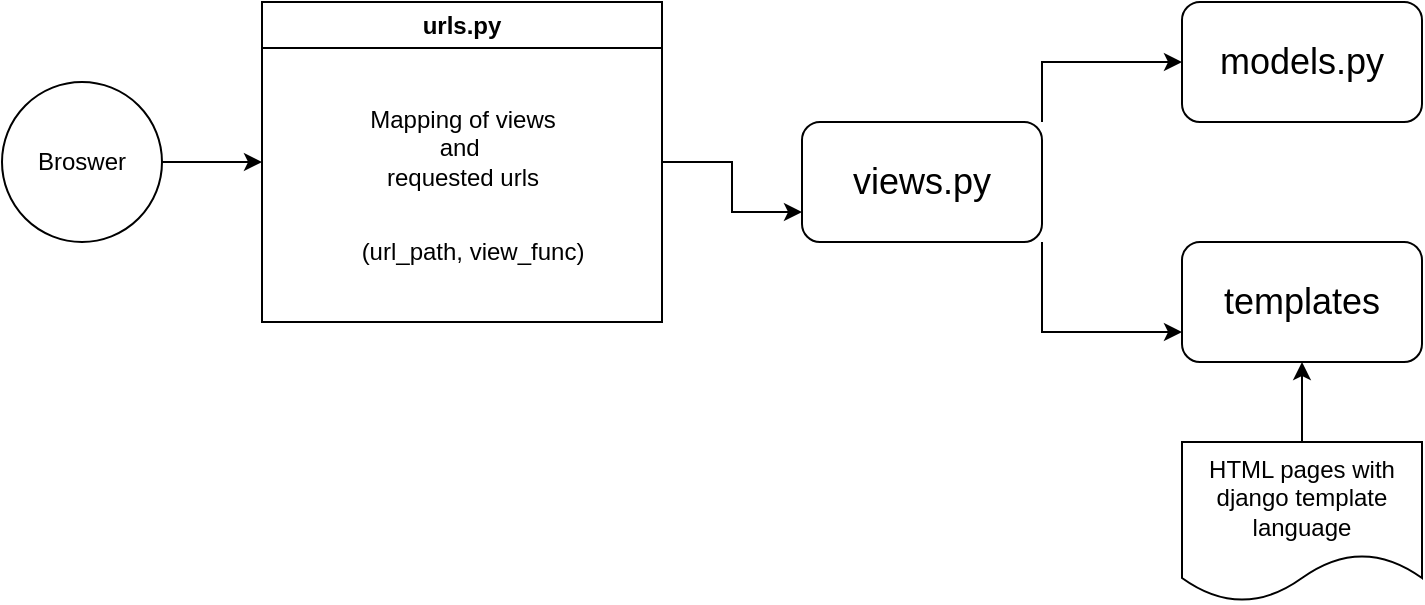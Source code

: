 <mxfile version="21.2.1" type="device">
  <diagram name="Page-1" id="mi3I3wIsWBfMpBYes4BF">
    <mxGraphModel dx="1026" dy="658" grid="1" gridSize="10" guides="1" tooltips="1" connect="1" arrows="1" fold="1" page="1" pageScale="1" pageWidth="827" pageHeight="1169" math="0" shadow="0">
      <root>
        <mxCell id="0" />
        <mxCell id="1" parent="0" />
        <mxCell id="-effo-sYx7ZinQzHmtEc-16" style="edgeStyle=orthogonalEdgeStyle;rounded=0;orthogonalLoop=1;jettySize=auto;html=1;exitX=1;exitY=0;exitDx=0;exitDy=0;entryX=0;entryY=0.5;entryDx=0;entryDy=0;" edge="1" parent="1" source="-effo-sYx7ZinQzHmtEc-1" target="-effo-sYx7ZinQzHmtEc-2">
          <mxGeometry relative="1" as="geometry" />
        </mxCell>
        <mxCell id="-effo-sYx7ZinQzHmtEc-17" style="edgeStyle=orthogonalEdgeStyle;rounded=0;orthogonalLoop=1;jettySize=auto;html=1;exitX=1;exitY=1;exitDx=0;exitDy=0;entryX=0;entryY=0.75;entryDx=0;entryDy=0;" edge="1" parent="1" source="-effo-sYx7ZinQzHmtEc-1" target="-effo-sYx7ZinQzHmtEc-4">
          <mxGeometry relative="1" as="geometry" />
        </mxCell>
        <mxCell id="-effo-sYx7ZinQzHmtEc-1" value="&lt;font style=&quot;font-size: 18px;&quot;&gt;views.py&lt;/font&gt;" style="rounded=1;whiteSpace=wrap;html=1;" vertex="1" parent="1">
          <mxGeometry x="430" y="200" width="120" height="60" as="geometry" />
        </mxCell>
        <mxCell id="-effo-sYx7ZinQzHmtEc-2" value="&lt;font style=&quot;font-size: 18px;&quot;&gt;models.py&lt;/font&gt;" style="rounded=1;whiteSpace=wrap;html=1;" vertex="1" parent="1">
          <mxGeometry x="620" y="140" width="120" height="60" as="geometry" />
        </mxCell>
        <mxCell id="-effo-sYx7ZinQzHmtEc-4" value="&lt;font style=&quot;font-size: 18px;&quot;&gt;templates&lt;/font&gt;" style="rounded=1;whiteSpace=wrap;html=1;" vertex="1" parent="1">
          <mxGeometry x="620" y="260" width="120" height="60" as="geometry" />
        </mxCell>
        <mxCell id="-effo-sYx7ZinQzHmtEc-15" style="edgeStyle=orthogonalEdgeStyle;rounded=0;orthogonalLoop=1;jettySize=auto;html=1;exitX=1;exitY=0.5;exitDx=0;exitDy=0;entryX=0;entryY=0.75;entryDx=0;entryDy=0;" edge="1" parent="1" source="-effo-sYx7ZinQzHmtEc-6" target="-effo-sYx7ZinQzHmtEc-1">
          <mxGeometry relative="1" as="geometry" />
        </mxCell>
        <mxCell id="-effo-sYx7ZinQzHmtEc-6" value="urls.py" style="swimlane;whiteSpace=wrap;html=1;" vertex="1" parent="1">
          <mxGeometry x="160" y="140" width="200" height="160" as="geometry" />
        </mxCell>
        <mxCell id="-effo-sYx7ZinQzHmtEc-7" value="Mapping of views&lt;br&gt;and&amp;nbsp;&lt;br&gt;requested urls" style="text;html=1;align=center;verticalAlign=middle;resizable=0;points=[];autosize=1;strokeColor=none;fillColor=none;" vertex="1" parent="-effo-sYx7ZinQzHmtEc-6">
          <mxGeometry x="40" y="43" width="120" height="60" as="geometry" />
        </mxCell>
        <mxCell id="-effo-sYx7ZinQzHmtEc-8" value="(url_path, view_func)" style="text;html=1;align=center;verticalAlign=middle;resizable=0;points=[];autosize=1;strokeColor=none;fillColor=none;" vertex="1" parent="-effo-sYx7ZinQzHmtEc-6">
          <mxGeometry x="40" y="110" width="130" height="30" as="geometry" />
        </mxCell>
        <mxCell id="-effo-sYx7ZinQzHmtEc-14" style="edgeStyle=orthogonalEdgeStyle;rounded=0;orthogonalLoop=1;jettySize=auto;html=1;exitX=1;exitY=0.5;exitDx=0;exitDy=0;entryX=0;entryY=0.5;entryDx=0;entryDy=0;" edge="1" parent="1" source="-effo-sYx7ZinQzHmtEc-13" target="-effo-sYx7ZinQzHmtEc-6">
          <mxGeometry relative="1" as="geometry" />
        </mxCell>
        <mxCell id="-effo-sYx7ZinQzHmtEc-13" value="Broswer" style="ellipse;whiteSpace=wrap;html=1;aspect=fixed;" vertex="1" parent="1">
          <mxGeometry x="30" y="180" width="80" height="80" as="geometry" />
        </mxCell>
        <mxCell id="-effo-sYx7ZinQzHmtEc-19" style="edgeStyle=orthogonalEdgeStyle;rounded=0;orthogonalLoop=1;jettySize=auto;html=1;exitX=0.5;exitY=0;exitDx=0;exitDy=0;entryX=0.5;entryY=1;entryDx=0;entryDy=0;" edge="1" parent="1" source="-effo-sYx7ZinQzHmtEc-18" target="-effo-sYx7ZinQzHmtEc-4">
          <mxGeometry relative="1" as="geometry" />
        </mxCell>
        <mxCell id="-effo-sYx7ZinQzHmtEc-18" value="HTML pages with django template language" style="shape=document;whiteSpace=wrap;html=1;boundedLbl=1;" vertex="1" parent="1">
          <mxGeometry x="620" y="360" width="120" height="80" as="geometry" />
        </mxCell>
      </root>
    </mxGraphModel>
  </diagram>
</mxfile>
